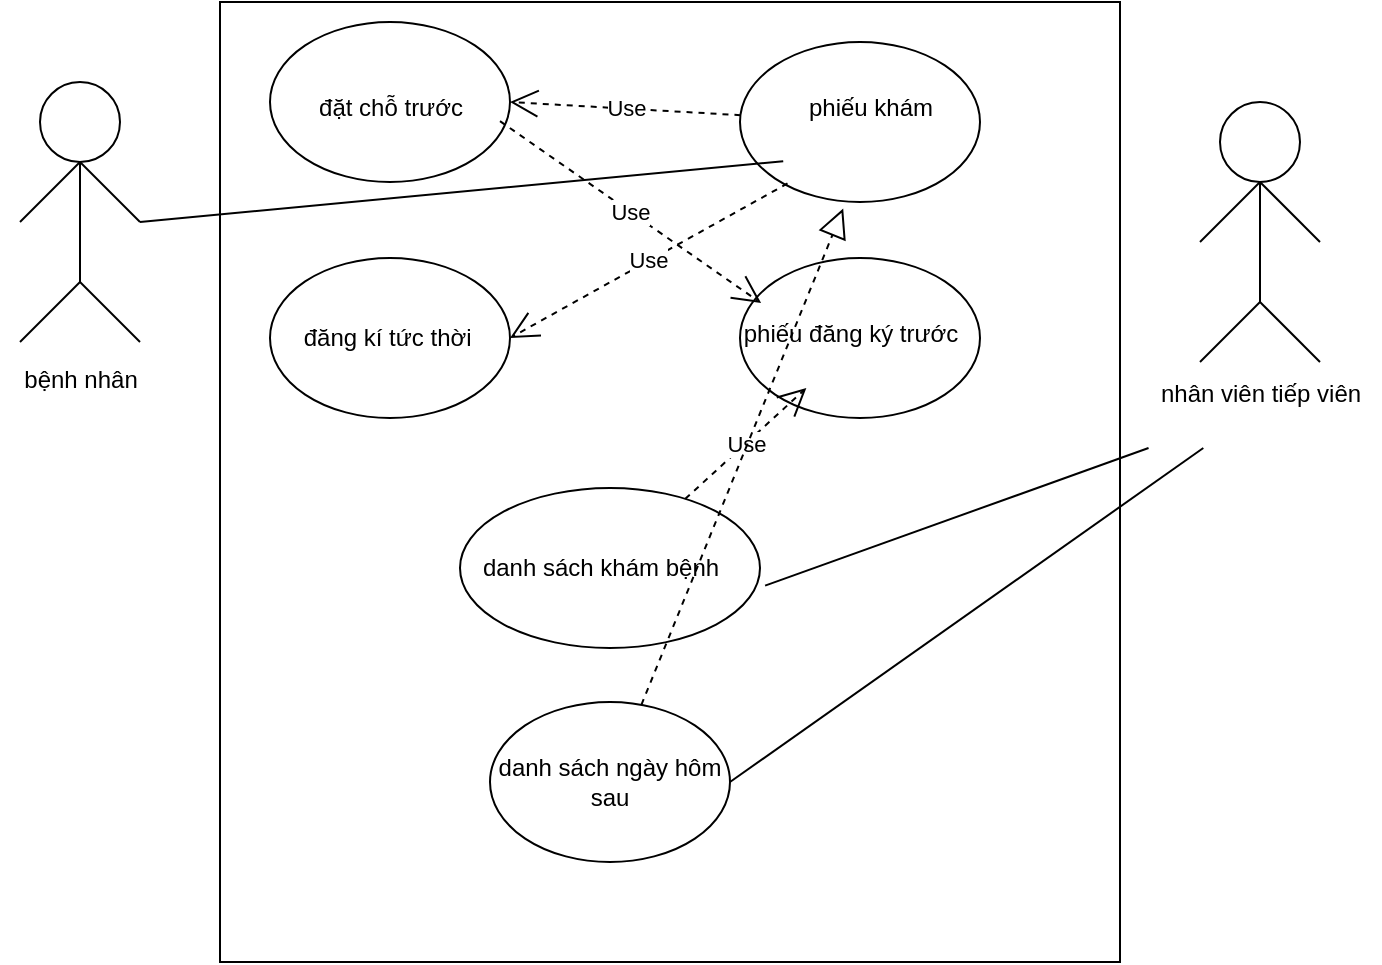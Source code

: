<mxfile version="27.1.5">
  <diagram name="Trang-1" id="bTEreeOLKLajTeXCFrNV">
    <mxGraphModel dx="906" dy="489" grid="1" gridSize="10" guides="1" tooltips="1" connect="1" arrows="1" fold="1" page="1" pageScale="1" pageWidth="827" pageHeight="1169" math="0" shadow="0">
      <root>
        <mxCell id="0" />
        <mxCell id="1" parent="0" />
        <mxCell id="vhrxaIQ_Q_07I-GfaU0G-34" value="" style="rounded=0;whiteSpace=wrap;html=1;" vertex="1" parent="1">
          <mxGeometry x="180" y="10" width="450" height="480" as="geometry" />
        </mxCell>
        <mxCell id="vhrxaIQ_Q_07I-GfaU0G-33" value="" style="ellipse;whiteSpace=wrap;html=1;" vertex="1" parent="1">
          <mxGeometry x="300" y="253" width="150" height="80" as="geometry" />
        </mxCell>
        <mxCell id="vhrxaIQ_Q_07I-GfaU0G-30" value="" style="ellipse;whiteSpace=wrap;html=1;" vertex="1" parent="1">
          <mxGeometry x="440" y="138" width="120" height="80" as="geometry" />
        </mxCell>
        <mxCell id="vhrxaIQ_Q_07I-GfaU0G-29" value="" style="ellipse;whiteSpace=wrap;html=1;" vertex="1" parent="1">
          <mxGeometry x="440" y="30" width="120" height="80" as="geometry" />
        </mxCell>
        <mxCell id="vhrxaIQ_Q_07I-GfaU0G-26" value="" style="ellipse;whiteSpace=wrap;html=1;" vertex="1" parent="1">
          <mxGeometry x="205" y="138" width="120" height="80" as="geometry" />
        </mxCell>
        <mxCell id="vhrxaIQ_Q_07I-GfaU0G-25" value="" style="ellipse;whiteSpace=wrap;html=1;" vertex="1" parent="1">
          <mxGeometry x="205" y="20" width="120" height="80" as="geometry" />
        </mxCell>
        <mxCell id="vhrxaIQ_Q_07I-GfaU0G-1" value="" style="ellipse;whiteSpace=wrap;html=1;aspect=fixed;" vertex="1" parent="1">
          <mxGeometry x="90" y="50" width="40" height="40" as="geometry" />
        </mxCell>
        <mxCell id="vhrxaIQ_Q_07I-GfaU0G-2" value="" style="endArrow=none;html=1;rounded=0;" edge="1" parent="1">
          <mxGeometry width="50" height="50" relative="1" as="geometry">
            <mxPoint x="110" y="150" as="sourcePoint" />
            <mxPoint x="110" y="90" as="targetPoint" />
          </mxGeometry>
        </mxCell>
        <mxCell id="vhrxaIQ_Q_07I-GfaU0G-3" value="" style="endArrow=none;html=1;rounded=0;" edge="1" parent="1">
          <mxGeometry width="50" height="50" relative="1" as="geometry">
            <mxPoint x="80" y="120" as="sourcePoint" />
            <mxPoint x="110" y="90" as="targetPoint" />
          </mxGeometry>
        </mxCell>
        <mxCell id="vhrxaIQ_Q_07I-GfaU0G-4" value="" style="endArrow=none;html=1;rounded=0;" edge="1" parent="1">
          <mxGeometry width="50" height="50" relative="1" as="geometry">
            <mxPoint x="140" y="120" as="sourcePoint" />
            <mxPoint x="110" y="90" as="targetPoint" />
          </mxGeometry>
        </mxCell>
        <mxCell id="vhrxaIQ_Q_07I-GfaU0G-5" value="" style="endArrow=none;html=1;rounded=0;" edge="1" parent="1">
          <mxGeometry width="50" height="50" relative="1" as="geometry">
            <mxPoint x="80" y="180" as="sourcePoint" />
            <mxPoint x="110" y="150" as="targetPoint" />
          </mxGeometry>
        </mxCell>
        <mxCell id="vhrxaIQ_Q_07I-GfaU0G-6" value="" style="endArrow=none;html=1;rounded=0;" edge="1" parent="1">
          <mxGeometry width="50" height="50" relative="1" as="geometry">
            <mxPoint x="140" y="180" as="sourcePoint" />
            <mxPoint x="110" y="150" as="targetPoint" />
          </mxGeometry>
        </mxCell>
        <mxCell id="vhrxaIQ_Q_07I-GfaU0G-7" value="bệnh nhân&lt;div&gt;&lt;br&gt;&lt;div&gt;&lt;br&gt;&lt;/div&gt;&lt;/div&gt;" style="text;html=1;align=center;verticalAlign=middle;resizable=0;points=[];autosize=1;strokeColor=none;fillColor=none;" vertex="1" parent="1">
          <mxGeometry x="70" y="183" width="80" height="60" as="geometry" />
        </mxCell>
        <mxCell id="vhrxaIQ_Q_07I-GfaU0G-14" value="" style="ellipse;whiteSpace=wrap;html=1;aspect=fixed;" vertex="1" parent="1">
          <mxGeometry x="680" y="60" width="40" height="40" as="geometry" />
        </mxCell>
        <mxCell id="vhrxaIQ_Q_07I-GfaU0G-15" value="" style="endArrow=none;html=1;rounded=0;" edge="1" parent="1">
          <mxGeometry width="50" height="50" relative="1" as="geometry">
            <mxPoint x="700" y="160" as="sourcePoint" />
            <mxPoint x="700" y="100" as="targetPoint" />
          </mxGeometry>
        </mxCell>
        <mxCell id="vhrxaIQ_Q_07I-GfaU0G-16" value="" style="endArrow=none;html=1;rounded=0;" edge="1" parent="1">
          <mxGeometry width="50" height="50" relative="1" as="geometry">
            <mxPoint x="670" y="130" as="sourcePoint" />
            <mxPoint x="700" y="100" as="targetPoint" />
          </mxGeometry>
        </mxCell>
        <mxCell id="vhrxaIQ_Q_07I-GfaU0G-17" value="" style="endArrow=none;html=1;rounded=0;" edge="1" parent="1">
          <mxGeometry width="50" height="50" relative="1" as="geometry">
            <mxPoint x="730" y="130" as="sourcePoint" />
            <mxPoint x="700" y="100" as="targetPoint" />
          </mxGeometry>
        </mxCell>
        <mxCell id="vhrxaIQ_Q_07I-GfaU0G-18" value="" style="endArrow=none;html=1;rounded=0;" edge="1" parent="1">
          <mxGeometry width="50" height="50" relative="1" as="geometry">
            <mxPoint x="670" y="190" as="sourcePoint" />
            <mxPoint x="700" y="160" as="targetPoint" />
          </mxGeometry>
        </mxCell>
        <mxCell id="vhrxaIQ_Q_07I-GfaU0G-19" value="" style="endArrow=none;html=1;rounded=0;" edge="1" parent="1">
          <mxGeometry width="50" height="50" relative="1" as="geometry">
            <mxPoint x="730" y="190" as="sourcePoint" />
            <mxPoint x="700" y="160" as="targetPoint" />
          </mxGeometry>
        </mxCell>
        <mxCell id="vhrxaIQ_Q_07I-GfaU0G-20" value="nhân viên tiếp viên&lt;div&gt;&lt;br&gt;&lt;/div&gt;" style="text;html=1;align=center;verticalAlign=middle;resizable=0;points=[];autosize=1;strokeColor=none;fillColor=none;" vertex="1" parent="1">
          <mxGeometry x="640" y="193" width="120" height="40" as="geometry" />
        </mxCell>
        <mxCell id="vhrxaIQ_Q_07I-GfaU0G-23" value="đặt chỗ trước&lt;div&gt;&lt;br&gt;&lt;/div&gt;" style="text;html=1;align=center;verticalAlign=middle;resizable=0;points=[];autosize=1;strokeColor=none;fillColor=none;" vertex="1" parent="1">
          <mxGeometry x="215" y="50" width="100" height="40" as="geometry" />
        </mxCell>
        <mxCell id="vhrxaIQ_Q_07I-GfaU0G-24" value="đăng kí tức thời&amp;nbsp;" style="text;html=1;align=center;verticalAlign=middle;resizable=0;points=[];autosize=1;strokeColor=none;fillColor=none;" vertex="1" parent="1">
          <mxGeometry x="210" y="163" width="110" height="30" as="geometry" />
        </mxCell>
        <mxCell id="vhrxaIQ_Q_07I-GfaU0G-27" value="phiếu khám&lt;div&gt;&lt;br&gt;&lt;/div&gt;" style="text;html=1;align=center;verticalAlign=middle;resizable=0;points=[];autosize=1;strokeColor=none;fillColor=none;" vertex="1" parent="1">
          <mxGeometry x="460" y="50" width="90" height="40" as="geometry" />
        </mxCell>
        <mxCell id="vhrxaIQ_Q_07I-GfaU0G-28" value="phiếu đăng ký trước&lt;div&gt;&lt;br&gt;&lt;/div&gt;" style="text;html=1;align=center;verticalAlign=middle;resizable=0;points=[];autosize=1;strokeColor=none;fillColor=none;" vertex="1" parent="1">
          <mxGeometry x="430" y="163" width="130" height="40" as="geometry" />
        </mxCell>
        <mxCell id="vhrxaIQ_Q_07I-GfaU0G-32" value="danh sách khám bệnh" style="text;html=1;align=center;verticalAlign=middle;resizable=0;points=[];autosize=1;strokeColor=none;fillColor=none;" vertex="1" parent="1">
          <mxGeometry x="300" y="278" width="140" height="30" as="geometry" />
        </mxCell>
        <mxCell id="vhrxaIQ_Q_07I-GfaU0G-35" value="danh sách ngày hôm&lt;div&gt;sau&lt;/div&gt;" style="ellipse;whiteSpace=wrap;html=1;" vertex="1" parent="1">
          <mxGeometry x="315" y="360" width="120" height="80" as="geometry" />
        </mxCell>
        <mxCell id="vhrxaIQ_Q_07I-GfaU0G-43" value="Use" style="endArrow=open;endSize=12;dashed=1;html=1;rounded=0;entryX=0.088;entryY=0.282;entryDx=0;entryDy=0;entryPerimeter=0;" edge="1" parent="1" target="vhrxaIQ_Q_07I-GfaU0G-30">
          <mxGeometry width="160" relative="1" as="geometry">
            <mxPoint x="320" y="69.57" as="sourcePoint" />
            <mxPoint x="440" y="70" as="targetPoint" />
          </mxGeometry>
        </mxCell>
        <mxCell id="vhrxaIQ_Q_07I-GfaU0G-45" value="" style="endArrow=none;html=1;rounded=0;entryX=0.018;entryY=0.99;entryDx=0;entryDy=0;entryPerimeter=0;" edge="1" parent="1" target="vhrxaIQ_Q_07I-GfaU0G-27">
          <mxGeometry width="50" height="50" relative="1" as="geometry">
            <mxPoint x="140" y="120" as="sourcePoint" />
            <mxPoint x="190" y="70" as="targetPoint" />
          </mxGeometry>
        </mxCell>
        <mxCell id="vhrxaIQ_Q_07I-GfaU0G-46" value="Use" style="endArrow=open;endSize=12;dashed=1;html=1;rounded=0;entryX=1;entryY=0.5;entryDx=0;entryDy=0;" edge="1" parent="1" source="vhrxaIQ_Q_07I-GfaU0G-29" target="vhrxaIQ_Q_07I-GfaU0G-25">
          <mxGeometry width="160" relative="1" as="geometry">
            <mxPoint x="340" y="60" as="sourcePoint" />
            <mxPoint x="500" y="60" as="targetPoint" />
          </mxGeometry>
        </mxCell>
        <mxCell id="vhrxaIQ_Q_07I-GfaU0G-47" value="Use" style="endArrow=open;endSize=12;dashed=1;html=1;rounded=0;entryX=1;entryY=0.5;entryDx=0;entryDy=0;exitX=0.198;exitY=0.884;exitDx=0;exitDy=0;exitPerimeter=0;" edge="1" parent="1" source="vhrxaIQ_Q_07I-GfaU0G-29" target="vhrxaIQ_Q_07I-GfaU0G-26">
          <mxGeometry width="160" relative="1" as="geometry">
            <mxPoint x="475" y="167" as="sourcePoint" />
            <mxPoint x="360" y="160" as="targetPoint" />
          </mxGeometry>
        </mxCell>
        <mxCell id="vhrxaIQ_Q_07I-GfaU0G-48" value="Use" style="endArrow=open;endSize=12;dashed=1;html=1;rounded=0;" edge="1" parent="1" source="vhrxaIQ_Q_07I-GfaU0G-33" target="vhrxaIQ_Q_07I-GfaU0G-28">
          <mxGeometry width="160" relative="1" as="geometry">
            <mxPoint x="320" y="260" as="sourcePoint" />
            <mxPoint x="480" y="260" as="targetPoint" />
          </mxGeometry>
        </mxCell>
        <mxCell id="vhrxaIQ_Q_07I-GfaU0G-49" value="" style="endArrow=block;dashed=1;endFill=0;endSize=12;html=1;rounded=0;entryX=0.43;entryY=1.041;entryDx=0;entryDy=0;entryPerimeter=0;" edge="1" parent="1" source="vhrxaIQ_Q_07I-GfaU0G-35" target="vhrxaIQ_Q_07I-GfaU0G-29">
          <mxGeometry width="160" relative="1" as="geometry">
            <mxPoint x="320" y="260" as="sourcePoint" />
            <mxPoint x="480" y="260" as="targetPoint" />
          </mxGeometry>
        </mxCell>
        <mxCell id="vhrxaIQ_Q_07I-GfaU0G-50" value="" style="endArrow=none;html=1;rounded=0;exitX=1.017;exitY=0.61;exitDx=0;exitDy=0;exitPerimeter=0;" edge="1" parent="1" source="vhrxaIQ_Q_07I-GfaU0G-33" target="vhrxaIQ_Q_07I-GfaU0G-20">
          <mxGeometry width="50" height="50" relative="1" as="geometry">
            <mxPoint x="370" y="290" as="sourcePoint" />
            <mxPoint x="420" y="240" as="targetPoint" />
          </mxGeometry>
        </mxCell>
        <mxCell id="vhrxaIQ_Q_07I-GfaU0G-51" value="" style="endArrow=none;html=1;rounded=0;exitX=1;exitY=0.5;exitDx=0;exitDy=0;" edge="1" parent="1" source="vhrxaIQ_Q_07I-GfaU0G-35" target="vhrxaIQ_Q_07I-GfaU0G-20">
          <mxGeometry width="50" height="50" relative="1" as="geometry">
            <mxPoint x="370" y="290" as="sourcePoint" />
            <mxPoint x="420" y="240" as="targetPoint" />
          </mxGeometry>
        </mxCell>
      </root>
    </mxGraphModel>
  </diagram>
</mxfile>
